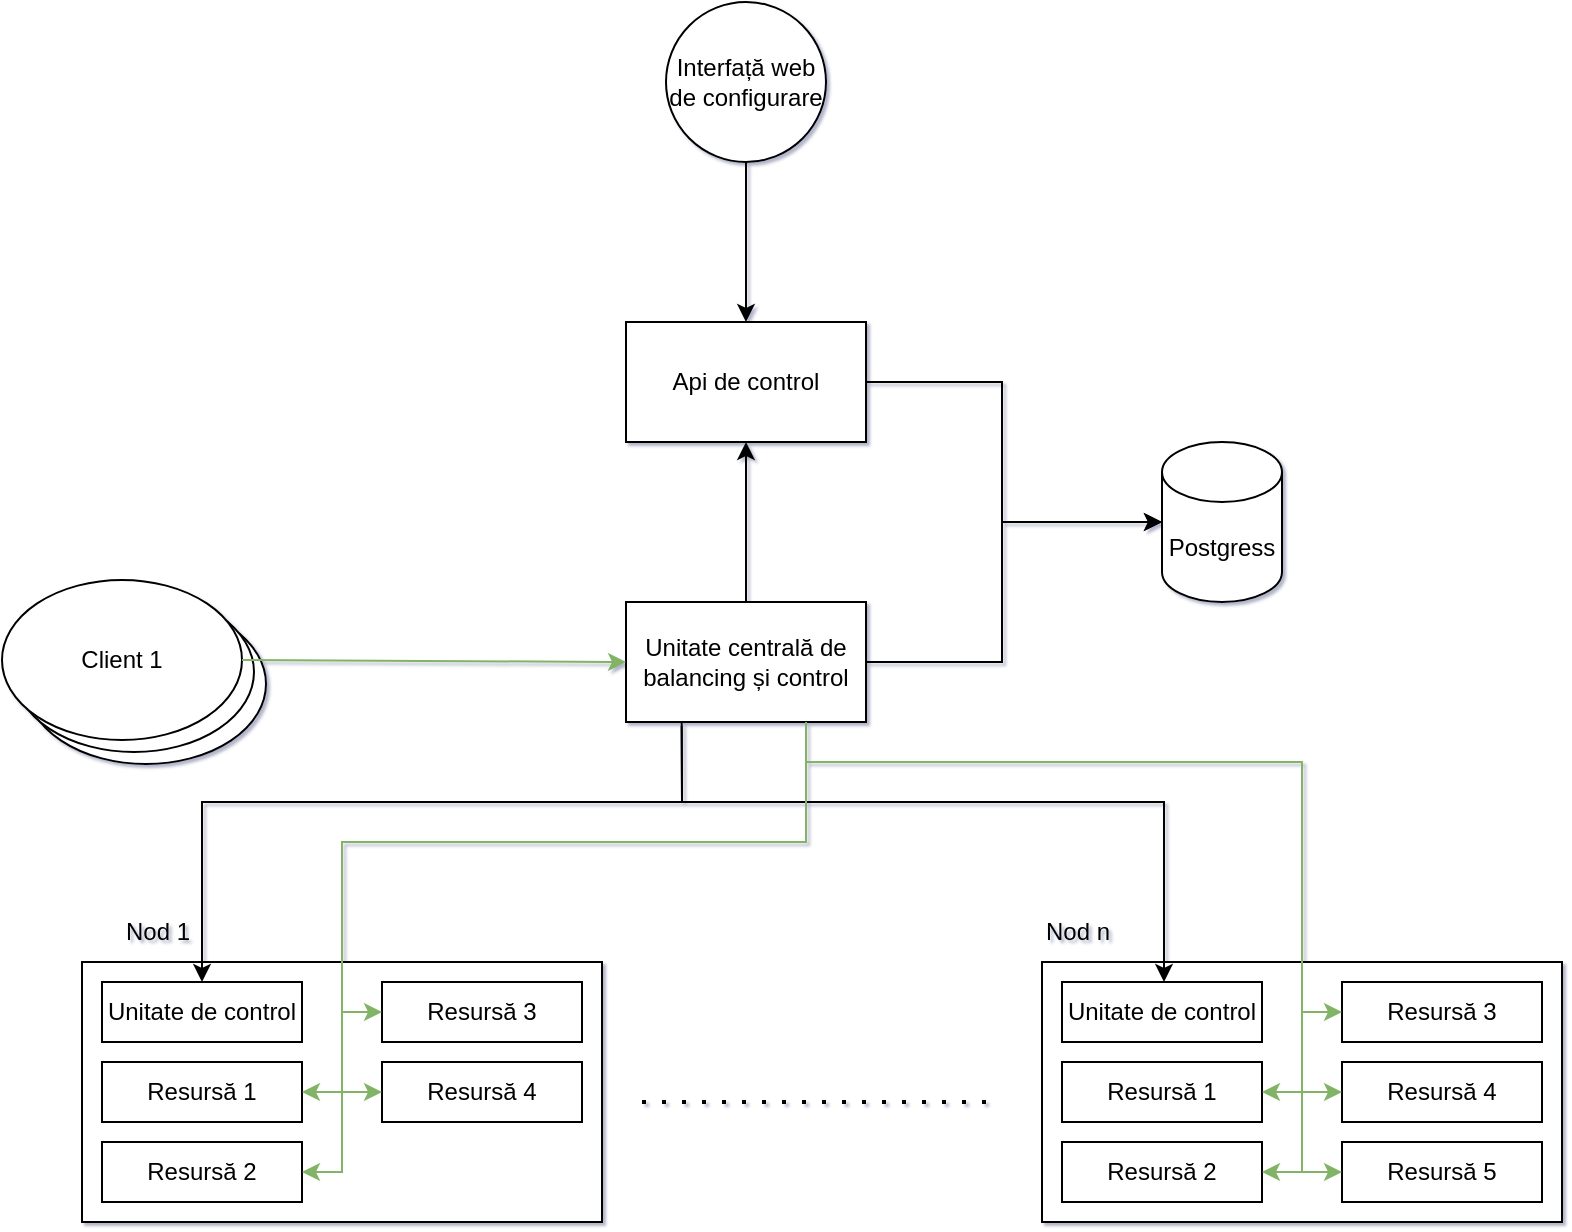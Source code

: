 <mxfile version="17.4.0" type="device"><diagram id="dFSEmgIlatqLbQOFzwdS" name="Page-1"><mxGraphModel dx="1292" dy="641" grid="1" gridSize="10" guides="1" tooltips="1" connect="1" arrows="1" fold="1" page="1" pageScale="1" pageWidth="850" pageHeight="1100" math="0" shadow="1"><root><mxCell id="0"/><mxCell id="1" parent="0"/><mxCell id="knGnKSw78JdQFl1_DNy8-1" value="Interfață web de configurare" style="ellipse;whiteSpace=wrap;html=1;aspect=fixed;rounded=0;" parent="1" vertex="1"><mxGeometry x="392" y="60" width="80" height="80" as="geometry"/></mxCell><mxCell id="knGnKSw78JdQFl1_DNy8-3" value="Unitate centrală de balancing și control" style="rounded=0;whiteSpace=wrap;html=1;" parent="1" vertex="1"><mxGeometry x="372" y="360" width="120" height="60" as="geometry"/></mxCell><mxCell id="knGnKSw78JdQFl1_DNy8-4" value="Postgress" style="shape=cylinder3;whiteSpace=wrap;html=1;boundedLbl=1;backgroundOutline=1;size=15;rounded=0;" parent="1" vertex="1"><mxGeometry x="640" y="280" width="60" height="80" as="geometry"/></mxCell><mxCell id="knGnKSw78JdQFl1_DNy8-5" value="" style="rounded=0;whiteSpace=wrap;html=1;align=left;" parent="1" vertex="1"><mxGeometry x="100" y="540" width="260" height="130" as="geometry"/></mxCell><mxCell id="knGnKSw78JdQFl1_DNy8-6" value="Nod 1" style="text;html=1;strokeColor=none;fillColor=none;align=left;verticalAlign=middle;whiteSpace=wrap;rounded=0;" parent="1" vertex="1"><mxGeometry x="120" y="510" width="60" height="30" as="geometry"/></mxCell><mxCell id="knGnKSw78JdQFl1_DNy8-7" value="Unitate de control" style="rounded=0;whiteSpace=wrap;html=1;" parent="1" vertex="1"><mxGeometry x="110" y="550" width="100" height="30" as="geometry"/></mxCell><mxCell id="knGnKSw78JdQFl1_DNy8-8" value="Resursă 1" style="rounded=0;whiteSpace=wrap;html=1;" parent="1" vertex="1"><mxGeometry x="110" y="590" width="100" height="30" as="geometry"/></mxCell><mxCell id="knGnKSw78JdQFl1_DNy8-9" value="Resursă 2" style="rounded=0;whiteSpace=wrap;html=1;" parent="1" vertex="1"><mxGeometry x="110" y="630" width="100" height="30" as="geometry"/></mxCell><mxCell id="knGnKSw78JdQFl1_DNy8-10" value="Resursă 3" style="rounded=0;whiteSpace=wrap;html=1;" parent="1" vertex="1"><mxGeometry x="250" y="550" width="100" height="30" as="geometry"/></mxCell><mxCell id="knGnKSw78JdQFl1_DNy8-11" value="Resursă 4" style="rounded=0;whiteSpace=wrap;html=1;" parent="1" vertex="1"><mxGeometry x="250" y="590" width="100" height="30" as="geometry"/></mxCell><mxCell id="knGnKSw78JdQFl1_DNy8-12" value="" style="rounded=0;whiteSpace=wrap;html=1;align=left;" parent="1" vertex="1"><mxGeometry x="580" y="540" width="260" height="130" as="geometry"/></mxCell><mxCell id="knGnKSw78JdQFl1_DNy8-13" value="Nod n" style="text;html=1;strokeColor=none;fillColor=none;align=left;verticalAlign=middle;whiteSpace=wrap;rounded=0;" parent="1" vertex="1"><mxGeometry x="580" y="510" width="60" height="30" as="geometry"/></mxCell><mxCell id="knGnKSw78JdQFl1_DNy8-14" value="Unitate de control" style="rounded=0;whiteSpace=wrap;html=1;" parent="1" vertex="1"><mxGeometry x="590" y="550" width="100" height="30" as="geometry"/></mxCell><mxCell id="knGnKSw78JdQFl1_DNy8-15" value="Resursă 1" style="rounded=0;whiteSpace=wrap;html=1;" parent="1" vertex="1"><mxGeometry x="590" y="590" width="100" height="30" as="geometry"/></mxCell><mxCell id="knGnKSw78JdQFl1_DNy8-16" value="Resursă 2" style="rounded=0;whiteSpace=wrap;html=1;" parent="1" vertex="1"><mxGeometry x="590" y="630" width="100" height="30" as="geometry"/></mxCell><mxCell id="knGnKSw78JdQFl1_DNy8-17" value="Resursă 3" style="rounded=0;whiteSpace=wrap;html=1;" parent="1" vertex="1"><mxGeometry x="730" y="550" width="100" height="30" as="geometry"/></mxCell><mxCell id="knGnKSw78JdQFl1_DNy8-18" value="Resursă 4" style="rounded=0;whiteSpace=wrap;html=1;" parent="1" vertex="1"><mxGeometry x="730" y="590" width="100" height="30" as="geometry"/></mxCell><mxCell id="knGnKSw78JdQFl1_DNy8-19" value="Resursă 5" style="rounded=0;whiteSpace=wrap;html=1;" parent="1" vertex="1"><mxGeometry x="730" y="630" width="100" height="30" as="geometry"/></mxCell><mxCell id="knGnKSw78JdQFl1_DNy8-20" value="" style="endArrow=classic;html=1;rounded=0;exitX=0.5;exitY=1;exitDx=0;exitDy=0;entryX=0.5;entryY=0;entryDx=0;entryDy=0;" parent="1" source="knGnKSw78JdQFl1_DNy8-1" target="Y7V88AtCgE-KLZqyX0Jm-1" edge="1"><mxGeometry width="50" height="50" relative="1" as="geometry"><mxPoint x="400" y="420" as="sourcePoint"/><mxPoint x="450" y="370" as="targetPoint"/></mxGeometry></mxCell><mxCell id="knGnKSw78JdQFl1_DNy8-21" value="" style="endArrow=classic;html=1;rounded=0;exitX=1;exitY=0.5;exitDx=0;exitDy=0;entryX=0;entryY=0.5;entryDx=0;entryDy=0;entryPerimeter=0;" parent="1" source="knGnKSw78JdQFl1_DNy8-3" target="knGnKSw78JdQFl1_DNy8-4" edge="1"><mxGeometry width="50" height="50" relative="1" as="geometry"><mxPoint x="400" y="560" as="sourcePoint"/><mxPoint x="450" y="510" as="targetPoint"/><Array as="points"><mxPoint x="560" y="390"/><mxPoint x="560" y="320"/></Array></mxGeometry></mxCell><mxCell id="knGnKSw78JdQFl1_DNy8-22" value="" style="endArrow=classic;html=1;rounded=0;exitX=0.232;exitY=1.033;exitDx=0;exitDy=0;entryX=0.5;entryY=0;entryDx=0;entryDy=0;exitPerimeter=0;" parent="1" source="knGnKSw78JdQFl1_DNy8-3" target="knGnKSw78JdQFl1_DNy8-7" edge="1"><mxGeometry width="50" height="50" relative="1" as="geometry"><mxPoint x="400" y="560" as="sourcePoint"/><mxPoint x="450" y="510" as="targetPoint"/><Array as="points"><mxPoint x="400" y="460"/><mxPoint x="160" y="460"/></Array></mxGeometry></mxCell><mxCell id="knGnKSw78JdQFl1_DNy8-23" value="" style="endArrow=classic;html=1;rounded=0;exitX=0.232;exitY=1.002;exitDx=0;exitDy=0;entryX=0.5;entryY=0;entryDx=0;entryDy=0;exitPerimeter=0;" parent="1" source="knGnKSw78JdQFl1_DNy8-3" edge="1"><mxGeometry width="50" height="50" relative="1" as="geometry"><mxPoint x="403" y="420" as="sourcePoint"/><mxPoint x="641" y="550" as="targetPoint"/><Array as="points"><mxPoint x="400" y="460"/><mxPoint x="641" y="460"/></Array></mxGeometry></mxCell><mxCell id="knGnKSw78JdQFl1_DNy8-24" value="" style="endArrow=none;dashed=1;html=1;dashPattern=1 4;strokeWidth=2;rounded=0;" parent="1" edge="1"><mxGeometry width="50" height="50" relative="1" as="geometry"><mxPoint x="380" y="610" as="sourcePoint"/><mxPoint x="560" y="610" as="targetPoint"/></mxGeometry></mxCell><mxCell id="Y7V88AtCgE-KLZqyX0Jm-1" value="Api de control" style="rounded=0;whiteSpace=wrap;html=1;" vertex="1" parent="1"><mxGeometry x="372" y="220" width="120" height="60" as="geometry"/></mxCell><mxCell id="Y7V88AtCgE-KLZqyX0Jm-2" value="" style="endArrow=classic;html=1;rounded=0;exitX=0.5;exitY=0;exitDx=0;exitDy=0;entryX=0.5;entryY=1;entryDx=0;entryDy=0;" edge="1" parent="1" source="knGnKSw78JdQFl1_DNy8-3" target="Y7V88AtCgE-KLZqyX0Jm-1"><mxGeometry width="50" height="50" relative="1" as="geometry"><mxPoint x="440" y="450" as="sourcePoint"/><mxPoint x="490" y="400" as="targetPoint"/></mxGeometry></mxCell><mxCell id="Y7V88AtCgE-KLZqyX0Jm-3" value="" style="endArrow=classic;html=1;rounded=0;exitX=1;exitY=0.5;exitDx=0;exitDy=0;entryX=0;entryY=0.5;entryDx=0;entryDy=0;entryPerimeter=0;" edge="1" parent="1" source="Y7V88AtCgE-KLZqyX0Jm-1" target="knGnKSw78JdQFl1_DNy8-4"><mxGeometry width="50" height="50" relative="1" as="geometry"><mxPoint x="440" y="450" as="sourcePoint"/><mxPoint x="490" y="400" as="targetPoint"/><Array as="points"><mxPoint x="560" y="250"/><mxPoint x="560" y="320"/></Array></mxGeometry></mxCell><mxCell id="Y7V88AtCgE-KLZqyX0Jm-6" value="Client 1" style="ellipse;whiteSpace=wrap;html=1;rounded=0;" vertex="1" parent="1"><mxGeometry x="72" y="361" width="120" height="80" as="geometry"/></mxCell><mxCell id="Y7V88AtCgE-KLZqyX0Jm-5" value="Client 1" style="ellipse;whiteSpace=wrap;html=1;rounded=0;" vertex="1" parent="1"><mxGeometry x="66" y="355" width="120" height="80" as="geometry"/></mxCell><mxCell id="Y7V88AtCgE-KLZqyX0Jm-4" value="Client 1" style="ellipse;whiteSpace=wrap;html=1;rounded=0;" vertex="1" parent="1"><mxGeometry x="60" y="349" width="120" height="80" as="geometry"/></mxCell><mxCell id="Y7V88AtCgE-KLZqyX0Jm-7" value="" style="endArrow=classic;html=1;rounded=0;exitX=1;exitY=0.5;exitDx=0;exitDy=0;entryX=0;entryY=0.5;entryDx=0;entryDy=0;fillColor=#d5e8d4;strokeColor=#82b366;" edge="1" parent="1" source="Y7V88AtCgE-KLZqyX0Jm-4" target="knGnKSw78JdQFl1_DNy8-3"><mxGeometry width="50" height="50" relative="1" as="geometry"><mxPoint x="440" y="450" as="sourcePoint"/><mxPoint x="490" y="400" as="targetPoint"/></mxGeometry></mxCell><mxCell id="Y7V88AtCgE-KLZqyX0Jm-8" value="" style="endArrow=classic;html=1;rounded=0;exitX=0.75;exitY=1;exitDx=0;exitDy=0;entryX=1;entryY=0.5;entryDx=0;entryDy=0;fillColor=#d5e8d4;strokeColor=#82b366;" edge="1" parent="1" source="knGnKSw78JdQFl1_DNy8-3" target="knGnKSw78JdQFl1_DNy8-16"><mxGeometry width="50" height="50" relative="1" as="geometry"><mxPoint x="470" y="440" as="sourcePoint"/><mxPoint x="720" y="500" as="targetPoint"/><Array as="points"><mxPoint x="462" y="440"/><mxPoint x="710" y="440"/><mxPoint x="710" y="645"/></Array></mxGeometry></mxCell><mxCell id="Y7V88AtCgE-KLZqyX0Jm-9" value="" style="endArrow=classic;html=1;rounded=0;exitX=0.75;exitY=1;exitDx=0;exitDy=0;entryX=0;entryY=0.5;entryDx=0;entryDy=0;fillColor=#d5e8d4;strokeColor=#82b366;" edge="1" parent="1" source="knGnKSw78JdQFl1_DNy8-3" target="knGnKSw78JdQFl1_DNy8-19"><mxGeometry width="50" height="50" relative="1" as="geometry"><mxPoint x="472" y="430" as="sourcePoint"/><mxPoint x="700" y="655" as="targetPoint"/><Array as="points"><mxPoint x="462" y="440"/><mxPoint x="710" y="440"/><mxPoint x="710" y="645"/></Array></mxGeometry></mxCell><mxCell id="Y7V88AtCgE-KLZqyX0Jm-10" value="" style="endArrow=classic;html=1;rounded=0;exitX=0.75;exitY=1;exitDx=0;exitDy=0;entryX=0;entryY=0.5;entryDx=0;entryDy=0;fillColor=#d5e8d4;strokeColor=#82b366;" edge="1" parent="1" source="knGnKSw78JdQFl1_DNy8-3" target="knGnKSw78JdQFl1_DNy8-18"><mxGeometry width="50" height="50" relative="1" as="geometry"><mxPoint x="472" y="430" as="sourcePoint"/><mxPoint x="740" y="655" as="targetPoint"/><Array as="points"><mxPoint x="462" y="440"/><mxPoint x="710" y="440"/><mxPoint x="710" y="605"/></Array></mxGeometry></mxCell><mxCell id="Y7V88AtCgE-KLZqyX0Jm-11" value="" style="endArrow=classic;html=1;rounded=0;exitX=0.75;exitY=1;exitDx=0;exitDy=0;entryX=1;entryY=0.5;entryDx=0;entryDy=0;fillColor=#d5e8d4;strokeColor=#82b366;" edge="1" parent="1" source="knGnKSw78JdQFl1_DNy8-3" target="knGnKSw78JdQFl1_DNy8-15"><mxGeometry width="50" height="50" relative="1" as="geometry"><mxPoint x="472" y="430" as="sourcePoint"/><mxPoint x="740" y="615" as="targetPoint"/><Array as="points"><mxPoint x="462" y="440"/><mxPoint x="710" y="440"/><mxPoint x="710" y="605"/></Array></mxGeometry></mxCell><mxCell id="Y7V88AtCgE-KLZqyX0Jm-12" value="" style="endArrow=classic;html=1;rounded=0;exitX=0.75;exitY=1;exitDx=0;exitDy=0;entryX=0;entryY=0.5;entryDx=0;entryDy=0;fillColor=#d5e8d4;strokeColor=#82b366;" edge="1" parent="1" source="knGnKSw78JdQFl1_DNy8-3" target="knGnKSw78JdQFl1_DNy8-17"><mxGeometry width="50" height="50" relative="1" as="geometry"><mxPoint x="482" y="440" as="sourcePoint"/><mxPoint x="700" y="615" as="targetPoint"/><Array as="points"><mxPoint x="462" y="440"/><mxPoint x="710" y="440"/><mxPoint x="710" y="565"/></Array></mxGeometry></mxCell><mxCell id="Y7V88AtCgE-KLZqyX0Jm-13" value="" style="endArrow=classic;html=1;rounded=0;exitX=0.75;exitY=1;exitDx=0;exitDy=0;entryX=1;entryY=0.5;entryDx=0;entryDy=0;fillColor=#d5e8d4;strokeColor=#82b366;" edge="1" parent="1" source="knGnKSw78JdQFl1_DNy8-3" target="knGnKSw78JdQFl1_DNy8-9"><mxGeometry width="50" height="50" relative="1" as="geometry"><mxPoint x="250" y="500" as="sourcePoint"/><mxPoint x="300" y="450" as="targetPoint"/><Array as="points"><mxPoint x="462" y="480"/><mxPoint x="230" y="480"/><mxPoint x="230" y="645"/></Array></mxGeometry></mxCell><mxCell id="Y7V88AtCgE-KLZqyX0Jm-14" value="" style="endArrow=classic;html=1;rounded=0;exitX=0.75;exitY=1;exitDx=0;exitDy=0;entryX=1;entryY=0.5;entryDx=0;entryDy=0;fillColor=#d5e8d4;strokeColor=#82b366;" edge="1" parent="1" source="knGnKSw78JdQFl1_DNy8-3" target="knGnKSw78JdQFl1_DNy8-8"><mxGeometry width="50" height="50" relative="1" as="geometry"><mxPoint x="472" y="430" as="sourcePoint"/><mxPoint x="220" y="655" as="targetPoint"/><Array as="points"><mxPoint x="462" y="480"/><mxPoint x="230" y="480"/><mxPoint x="230" y="605"/></Array></mxGeometry></mxCell><mxCell id="Y7V88AtCgE-KLZqyX0Jm-15" value="" style="endArrow=classic;html=1;rounded=0;exitX=0.75;exitY=1;exitDx=0;exitDy=0;entryX=0;entryY=0.5;entryDx=0;entryDy=0;fillColor=#d5e8d4;strokeColor=#82b366;" edge="1" parent="1" source="knGnKSw78JdQFl1_DNy8-3" target="knGnKSw78JdQFl1_DNy8-11"><mxGeometry width="50" height="50" relative="1" as="geometry"><mxPoint x="482" y="440" as="sourcePoint"/><mxPoint x="220" y="615" as="targetPoint"/><Array as="points"><mxPoint x="462" y="480"/><mxPoint x="230" y="480"/><mxPoint x="230" y="605"/></Array></mxGeometry></mxCell><mxCell id="Y7V88AtCgE-KLZqyX0Jm-16" value="" style="endArrow=classic;html=1;rounded=0;entryX=0;entryY=0.5;entryDx=0;entryDy=0;fillColor=#d5e8d4;strokeColor=#82b366;exitX=0.75;exitY=1;exitDx=0;exitDy=0;" edge="1" parent="1" source="knGnKSw78JdQFl1_DNy8-3" target="knGnKSw78JdQFl1_DNy8-10"><mxGeometry width="50" height="50" relative="1" as="geometry"><mxPoint x="460" y="420" as="sourcePoint"/><mxPoint x="260" y="615" as="targetPoint"/><Array as="points"><mxPoint x="462" y="480"/><mxPoint x="230" y="480"/><mxPoint x="230" y="565"/></Array></mxGeometry></mxCell></root></mxGraphModel></diagram></mxfile>
